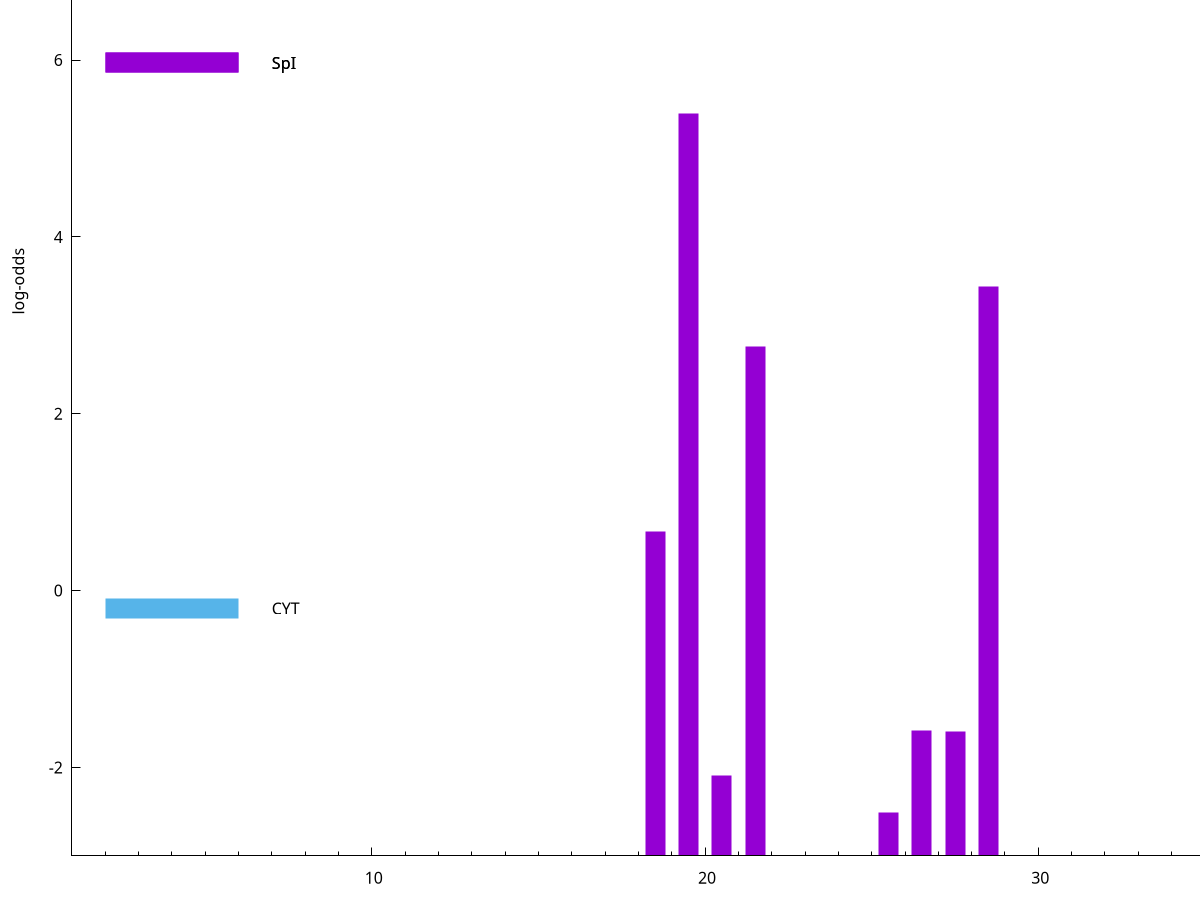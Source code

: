 set title "LipoP predictions for SRR4035124.gff"
set size 2., 1.4
set xrange [1:70] 
set mxtics 10
set yrange [-3:10]
set y2range [0:13]
set ylabel "log-odds"
set term postscript eps color solid "Helvetica" 30
set output "SRR4035124.gff1.eps"
set arrow from 2,5.96633 to 6,5.96633 nohead lt 1 lw 20
set label "SpI" at 7,5.96633
set arrow from 2,-0.200913 to 6,-0.200913 nohead lt 3 lw 20
set label "CYT" at 7,-0.200913
set arrow from 2,5.96633 to 6,5.96633 nohead lt 1 lw 20
set label "SpI" at 7,5.96633
# NOTE: The scores below are the log-odds scores with the threshold
# NOTE: subtracted (a hack to make gnuplot make the histogram all
# NOTE: look nice).
plot "-" axes x1y2 title "" with impulses lt 1 lw 20
19.500000 8.391210
28.500000 6.436200
21.500000 5.756050
18.500000 3.667295
26.500000 1.421050
27.500000 1.404190
20.500000 0.911990
25.500000 0.490430
e
exit
